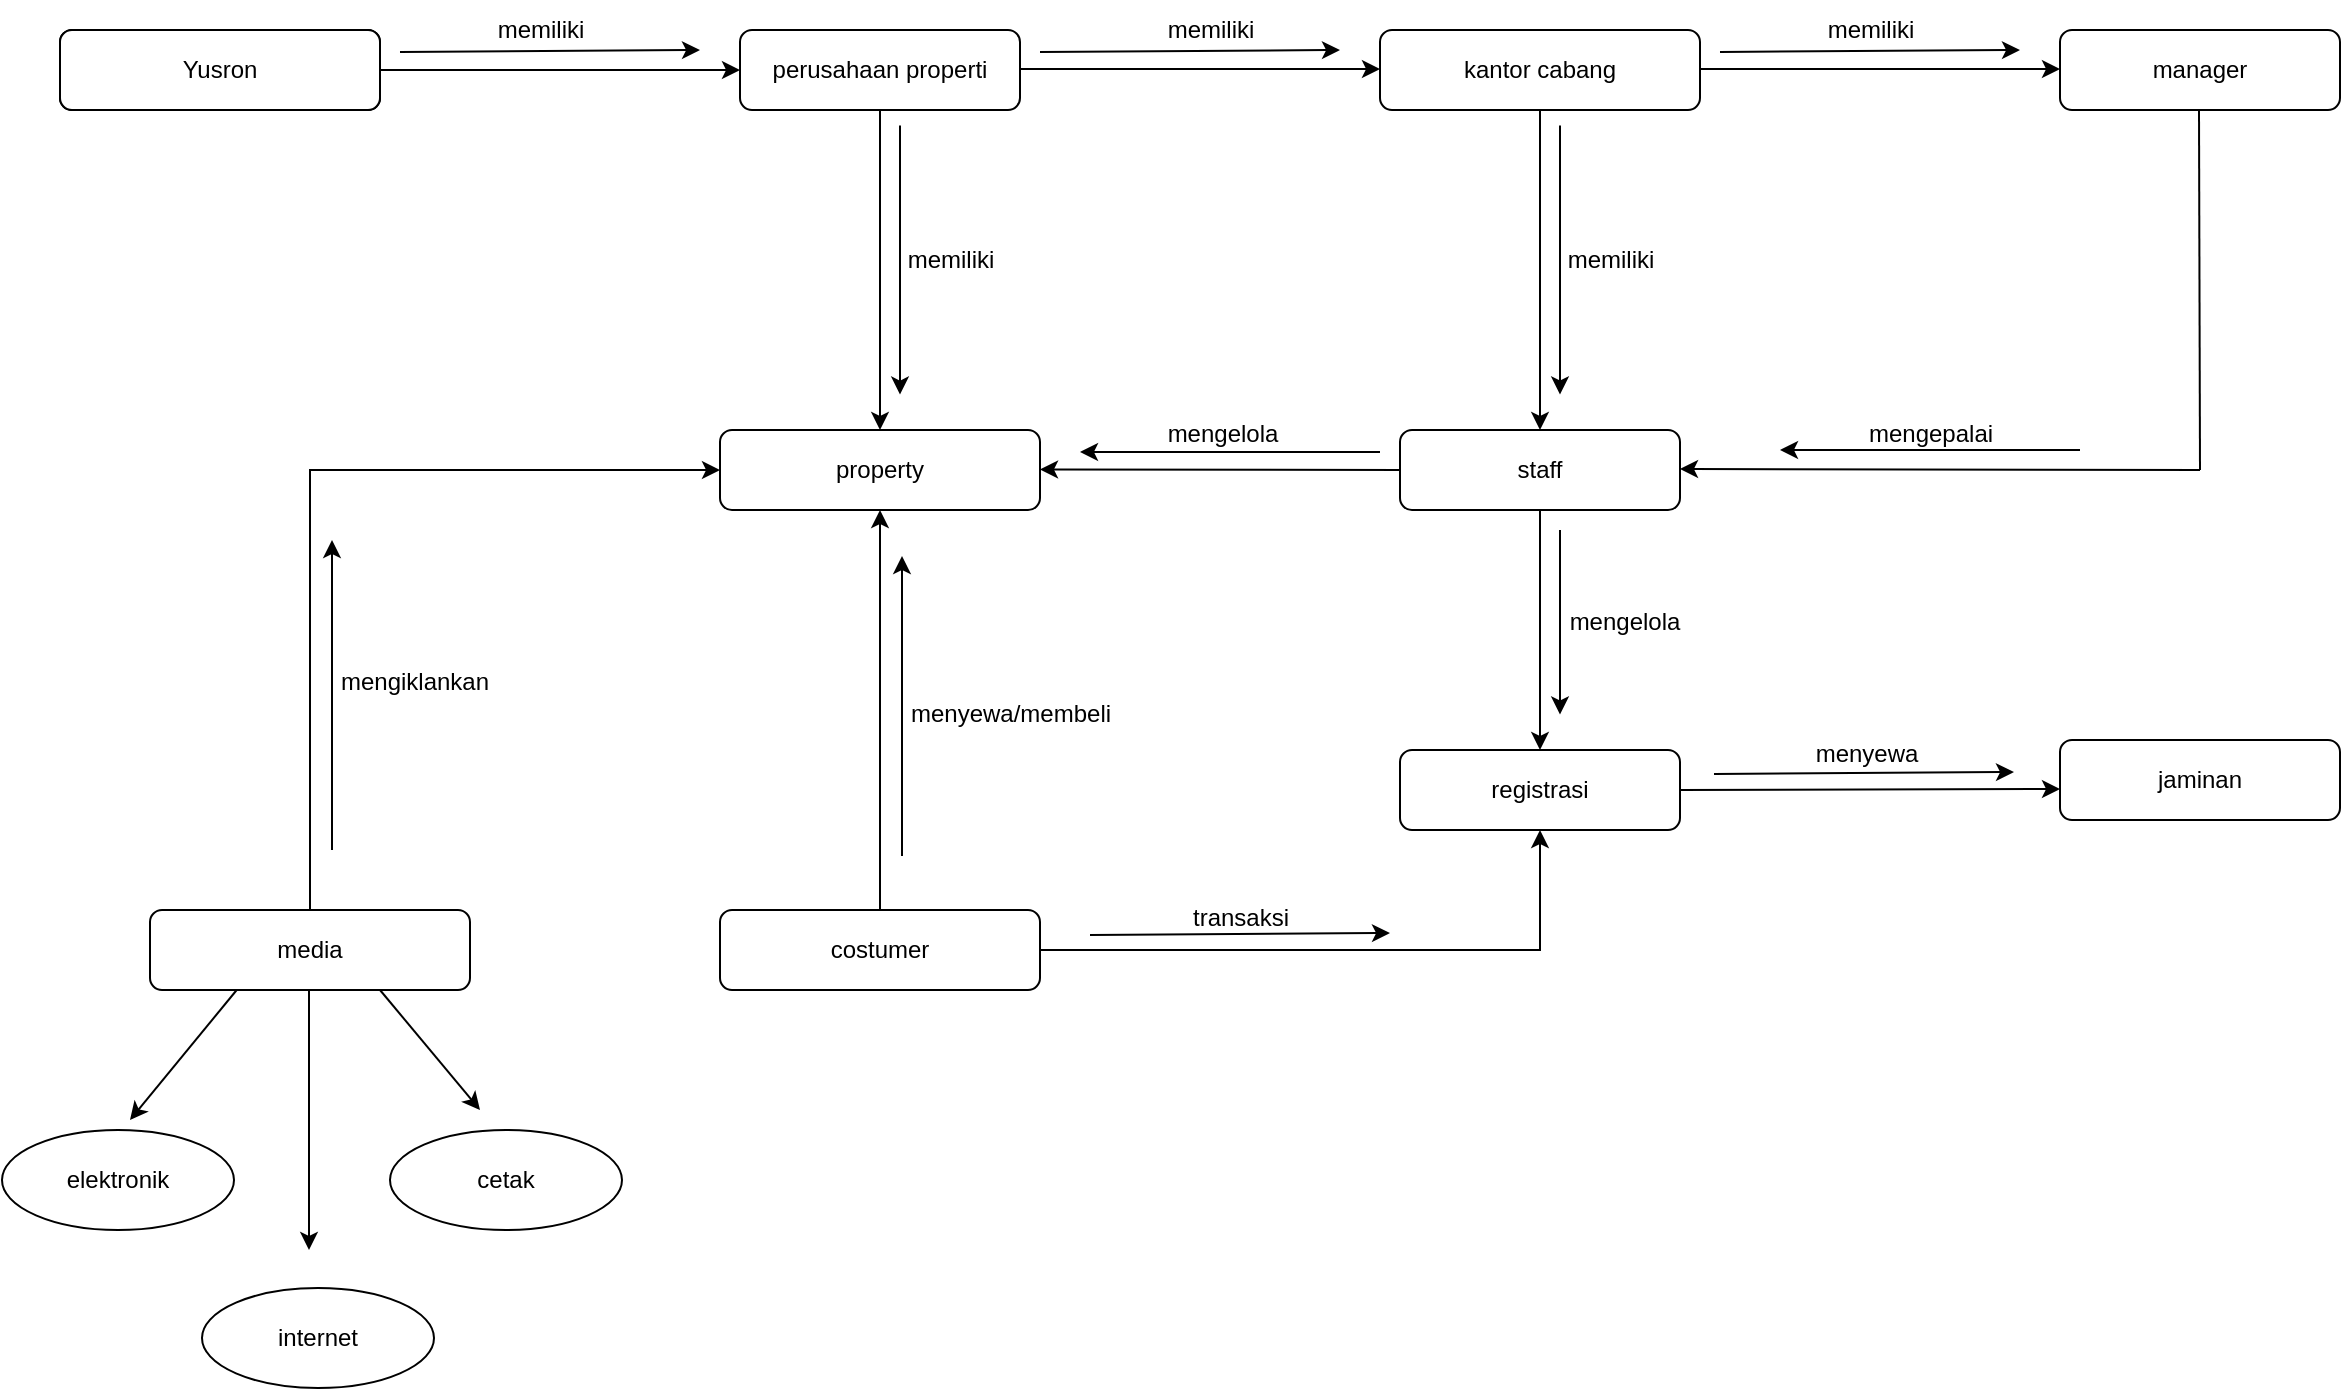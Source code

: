 <mxfile version="21.0.2" type="github"><diagram name="Page-1" id="NfiXUJc8mGAJxhe5oF6O"><mxGraphModel dx="1257" dy="691" grid="1" gridSize="10" guides="1" tooltips="1" connect="1" arrows="1" fold="1" page="0" pageScale="1" pageWidth="827" pageHeight="1169" math="0" shadow="0"><root><mxCell id="0"/><mxCell id="1" parent="0"/><mxCell id="bO_UOVRKK739ylqkNJcy-105" value="" style="endArrow=classic;html=1;rounded=0;" edge="1" parent="1"><mxGeometry width="50" height="50" relative="1" as="geometry"><mxPoint x="170" y="518" as="sourcePoint"/><mxPoint x="115" y="585" as="targetPoint"/></mxGeometry></mxCell><mxCell id="bO_UOVRKK739ylqkNJcy-1" value="Yusron" style="rounded=1;whiteSpace=wrap;html=1;strokeColor=#000000;" vertex="1" parent="1"><mxGeometry x="80" y="40" width="160" height="40" as="geometry"/></mxCell><mxCell id="bO_UOVRKK739ylqkNJcy-4" value="" style="endArrow=classic;html=1;rounded=0;exitX=0.429;exitY=1.033;exitDx=0;exitDy=0;exitPerimeter=0;" edge="1" parent="1"><mxGeometry width="50" height="50" relative="1" as="geometry"><mxPoint x="250.0" y="50.99" as="sourcePoint"/><mxPoint x="400" y="50" as="targetPoint"/></mxGeometry></mxCell><mxCell id="bO_UOVRKK739ylqkNJcy-24" style="edgeStyle=orthogonalEdgeStyle;rounded=0;orthogonalLoop=1;jettySize=auto;html=1;exitX=1;exitY=0.5;exitDx=0;exitDy=0;entryX=0;entryY=0.5;entryDx=0;entryDy=0;" edge="1" parent="1" source="bO_UOVRKK739ylqkNJcy-9" target="bO_UOVRKK739ylqkNJcy-23"><mxGeometry relative="1" as="geometry"/></mxCell><mxCell id="bO_UOVRKK739ylqkNJcy-9" value="Yusron" style="rounded=1;whiteSpace=wrap;html=1;strokeColor=#000000;" vertex="1" parent="1"><mxGeometry x="80" y="40" width="160" height="40" as="geometry"/></mxCell><mxCell id="bO_UOVRKK739ylqkNJcy-32" style="edgeStyle=orthogonalEdgeStyle;rounded=0;orthogonalLoop=1;jettySize=auto;html=1;exitX=0.5;exitY=1;exitDx=0;exitDy=0;entryX=0.5;entryY=0;entryDx=0;entryDy=0;" edge="1" parent="1" source="bO_UOVRKK739ylqkNJcy-13" target="bO_UOVRKK739ylqkNJcy-34"><mxGeometry relative="1" as="geometry"><mxPoint x="820" y="230" as="targetPoint"/></mxGeometry></mxCell><mxCell id="bO_UOVRKK739ylqkNJcy-13" value="kantor cabang" style="rounded=1;whiteSpace=wrap;html=1;strokeColor=#000000;" vertex="1" parent="1"><mxGeometry x="740" y="40" width="160" height="40" as="geometry"/></mxCell><mxCell id="bO_UOVRKK739ylqkNJcy-26" style="edgeStyle=orthogonalEdgeStyle;rounded=0;orthogonalLoop=1;jettySize=auto;html=1;exitX=0.5;exitY=1;exitDx=0;exitDy=0;" edge="1" parent="1" source="bO_UOVRKK739ylqkNJcy-23"><mxGeometry relative="1" as="geometry"><mxPoint x="490" y="240" as="targetPoint"/></mxGeometry></mxCell><mxCell id="bO_UOVRKK739ylqkNJcy-23" value="perusahaan properti" style="rounded=1;whiteSpace=wrap;html=1;" vertex="1" parent="1"><mxGeometry x="420" y="40" width="140" height="40" as="geometry"/></mxCell><mxCell id="bO_UOVRKK739ylqkNJcy-25" value="memiliki" style="text;html=1;align=center;verticalAlign=middle;resizable=0;points=[];autosize=1;strokeColor=none;fillColor=none;" vertex="1" parent="1"><mxGeometry x="285" y="25" width="70" height="30" as="geometry"/></mxCell><mxCell id="bO_UOVRKK739ylqkNJcy-27" value="property" style="rounded=1;whiteSpace=wrap;html=1;strokeColor=#000000;" vertex="1" parent="1"><mxGeometry x="410" y="240" width="160" height="40" as="geometry"/></mxCell><mxCell id="bO_UOVRKK739ylqkNJcy-28" value="memiliki" style="text;html=1;align=center;verticalAlign=middle;resizable=0;points=[];autosize=1;strokeColor=none;fillColor=none;" vertex="1" parent="1"><mxGeometry x="490" y="140" width="70" height="30" as="geometry"/></mxCell><mxCell id="bO_UOVRKK739ylqkNJcy-29" style="edgeStyle=orthogonalEdgeStyle;rounded=0;orthogonalLoop=1;jettySize=auto;html=1;exitX=1;exitY=0.5;exitDx=0;exitDy=0;entryX=0;entryY=0.5;entryDx=0;entryDy=0;" edge="1" parent="1"><mxGeometry relative="1" as="geometry"><mxPoint x="560" y="59.5" as="sourcePoint"/><mxPoint x="740" y="59.5" as="targetPoint"/></mxGeometry></mxCell><mxCell id="bO_UOVRKK739ylqkNJcy-30" value="memiliki" style="text;html=1;align=center;verticalAlign=middle;resizable=0;points=[];autosize=1;strokeColor=none;fillColor=none;" vertex="1" parent="1"><mxGeometry x="620" y="25" width="70" height="30" as="geometry"/></mxCell><mxCell id="bO_UOVRKK739ylqkNJcy-31" value="" style="endArrow=classic;html=1;rounded=0;exitX=0.429;exitY=1.033;exitDx=0;exitDy=0;exitPerimeter=0;" edge="1" parent="1"><mxGeometry width="50" height="50" relative="1" as="geometry"><mxPoint x="570" y="50.99" as="sourcePoint"/><mxPoint x="720" y="50" as="targetPoint"/></mxGeometry></mxCell><mxCell id="bO_UOVRKK739ylqkNJcy-79" style="edgeStyle=orthogonalEdgeStyle;rounded=0;orthogonalLoop=1;jettySize=auto;html=1;exitX=0.5;exitY=1;exitDx=0;exitDy=0;" edge="1" parent="1" source="bO_UOVRKK739ylqkNJcy-34"><mxGeometry relative="1" as="geometry"><mxPoint x="820" y="400" as="targetPoint"/></mxGeometry></mxCell><mxCell id="bO_UOVRKK739ylqkNJcy-34" value="staff" style="rounded=1;whiteSpace=wrap;html=1;" vertex="1" parent="1"><mxGeometry x="750" y="240" width="140" height="40" as="geometry"/></mxCell><mxCell id="bO_UOVRKK739ylqkNJcy-36" value="memiliki" style="text;html=1;align=center;verticalAlign=middle;resizable=0;points=[];autosize=1;strokeColor=none;fillColor=none;" vertex="1" parent="1"><mxGeometry x="820" y="140" width="70" height="30" as="geometry"/></mxCell><mxCell id="bO_UOVRKK739ylqkNJcy-38" value="manager" style="rounded=1;whiteSpace=wrap;html=1;" vertex="1" parent="1"><mxGeometry x="1080" y="40" width="140" height="40" as="geometry"/></mxCell><mxCell id="bO_UOVRKK739ylqkNJcy-39" style="edgeStyle=orthogonalEdgeStyle;rounded=0;orthogonalLoop=1;jettySize=auto;html=1;exitX=1;exitY=0.5;exitDx=0;exitDy=0;entryX=0;entryY=0.5;entryDx=0;entryDy=0;" edge="1" parent="1"><mxGeometry relative="1" as="geometry"><mxPoint x="900" y="59.5" as="sourcePoint"/><mxPoint x="1080" y="59.5" as="targetPoint"/></mxGeometry></mxCell><mxCell id="bO_UOVRKK739ylqkNJcy-40" value="" style="endArrow=classic;html=1;rounded=0;exitX=0.429;exitY=1.033;exitDx=0;exitDy=0;exitPerimeter=0;" edge="1" parent="1"><mxGeometry width="50" height="50" relative="1" as="geometry"><mxPoint x="500" y="87.75" as="sourcePoint"/><mxPoint x="500" y="222.26" as="targetPoint"/></mxGeometry></mxCell><mxCell id="bO_UOVRKK739ylqkNJcy-41" value="" style="endArrow=classic;html=1;rounded=0;exitX=0.429;exitY=1.033;exitDx=0;exitDy=0;exitPerimeter=0;" edge="1" parent="1"><mxGeometry width="50" height="50" relative="1" as="geometry"><mxPoint x="830" y="87.74" as="sourcePoint"/><mxPoint x="830" y="222.25" as="targetPoint"/></mxGeometry></mxCell><mxCell id="bO_UOVRKK739ylqkNJcy-42" value="" style="endArrow=classic;html=1;rounded=0;exitX=0.429;exitY=1.033;exitDx=0;exitDy=0;exitPerimeter=0;" edge="1" parent="1"><mxGeometry width="50" height="50" relative="1" as="geometry"><mxPoint x="910" y="50.99" as="sourcePoint"/><mxPoint x="1060" y="50" as="targetPoint"/></mxGeometry></mxCell><mxCell id="bO_UOVRKK739ylqkNJcy-43" value="memiliki" style="text;html=1;align=center;verticalAlign=middle;resizable=0;points=[];autosize=1;strokeColor=none;fillColor=none;" vertex="1" parent="1"><mxGeometry x="950" y="25" width="70" height="30" as="geometry"/></mxCell><mxCell id="bO_UOVRKK739ylqkNJcy-46" value="" style="endArrow=classic;html=1;rounded=0;" edge="1" parent="1"><mxGeometry width="50" height="50" relative="1" as="geometry"><mxPoint x="1150" y="260" as="sourcePoint"/><mxPoint x="890" y="259.5" as="targetPoint"/></mxGeometry></mxCell><mxCell id="bO_UOVRKK739ylqkNJcy-49" value="" style="endArrow=none;html=1;rounded=0;" edge="1" parent="1"><mxGeometry width="50" height="50" relative="1" as="geometry"><mxPoint x="1150" y="260" as="sourcePoint"/><mxPoint x="1149.5" y="80" as="targetPoint"/></mxGeometry></mxCell><mxCell id="bO_UOVRKK739ylqkNJcy-52" value="mengepalai" style="text;html=1;align=center;verticalAlign=middle;resizable=0;points=[];autosize=1;strokeColor=none;fillColor=none;" vertex="1" parent="1"><mxGeometry x="970" y="227" width="90" height="30" as="geometry"/></mxCell><mxCell id="bO_UOVRKK739ylqkNJcy-57" value="" style="endArrow=classic;html=1;rounded=0;" edge="1" parent="1"><mxGeometry width="50" height="50" relative="1" as="geometry"><mxPoint x="750" y="260" as="sourcePoint"/><mxPoint x="570" y="259.76" as="targetPoint"/></mxGeometry></mxCell><mxCell id="bO_UOVRKK739ylqkNJcy-58" value="" style="endArrow=classic;html=1;rounded=0;" edge="1" parent="1"><mxGeometry width="50" height="50" relative="1" as="geometry"><mxPoint x="740" y="251" as="sourcePoint"/><mxPoint x="590" y="251" as="targetPoint"/></mxGeometry></mxCell><mxCell id="bO_UOVRKK739ylqkNJcy-59" value="mengelola" style="text;html=1;align=center;verticalAlign=middle;resizable=0;points=[];autosize=1;strokeColor=none;fillColor=none;" vertex="1" parent="1"><mxGeometry x="621" y="227" width="80" height="30" as="geometry"/></mxCell><mxCell id="bO_UOVRKK739ylqkNJcy-61" value="" style="endArrow=classic;html=1;rounded=0;" edge="1" parent="1"><mxGeometry width="50" height="50" relative="1" as="geometry"><mxPoint x="1090" y="250" as="sourcePoint"/><mxPoint x="940" y="250" as="targetPoint"/></mxGeometry></mxCell><mxCell id="bO_UOVRKK739ylqkNJcy-81" style="edgeStyle=orthogonalEdgeStyle;rounded=0;orthogonalLoop=1;jettySize=auto;html=1;exitX=1;exitY=0.5;exitDx=0;exitDy=0;entryX=0.5;entryY=1;entryDx=0;entryDy=0;" edge="1" parent="1" source="bO_UOVRKK739ylqkNJcy-63" target="bO_UOVRKK739ylqkNJcy-80"><mxGeometry relative="1" as="geometry"><mxPoint x="820" y="450" as="targetPoint"/></mxGeometry></mxCell><mxCell id="bO_UOVRKK739ylqkNJcy-99" style="edgeStyle=orthogonalEdgeStyle;rounded=0;orthogonalLoop=1;jettySize=auto;html=1;exitX=0.5;exitY=0;exitDx=0;exitDy=0;entryX=0.5;entryY=1;entryDx=0;entryDy=0;" edge="1" parent="1" source="bO_UOVRKK739ylqkNJcy-63" target="bO_UOVRKK739ylqkNJcy-27"><mxGeometry relative="1" as="geometry"/></mxCell><mxCell id="bO_UOVRKK739ylqkNJcy-63" value="costumer" style="rounded=1;whiteSpace=wrap;html=1;strokeColor=#000000;" vertex="1" parent="1"><mxGeometry x="410" y="480" width="160" height="40" as="geometry"/></mxCell><mxCell id="bO_UOVRKK739ylqkNJcy-65" value="menyewa/membeli" style="text;html=1;align=center;verticalAlign=middle;resizable=0;points=[];autosize=1;strokeColor=none;fillColor=none;" vertex="1" parent="1"><mxGeometry x="495" y="367" width="120" height="30" as="geometry"/></mxCell><mxCell id="bO_UOVRKK739ylqkNJcy-80" value="registrasi" style="rounded=1;whiteSpace=wrap;html=1;" vertex="1" parent="1"><mxGeometry x="750" y="400" width="140" height="40" as="geometry"/></mxCell><mxCell id="bO_UOVRKK739ylqkNJcy-83" value="" style="endArrow=classic;html=1;rounded=0;" edge="1" parent="1"><mxGeometry width="50" height="50" relative="1" as="geometry"><mxPoint x="830" y="290" as="sourcePoint"/><mxPoint x="830" y="382.25" as="targetPoint"/></mxGeometry></mxCell><mxCell id="bO_UOVRKK739ylqkNJcy-84" value="mengelola" style="text;html=1;align=center;verticalAlign=middle;resizable=0;points=[];autosize=1;strokeColor=none;fillColor=none;" vertex="1" parent="1"><mxGeometry x="822" y="321" width="80" height="30" as="geometry"/></mxCell><mxCell id="bO_UOVRKK739ylqkNJcy-85" value="transaksi" style="text;html=1;align=center;verticalAlign=middle;resizable=0;points=[];autosize=1;strokeColor=none;fillColor=none;" vertex="1" parent="1"><mxGeometry x="635" y="469" width="70" height="30" as="geometry"/></mxCell><mxCell id="bO_UOVRKK739ylqkNJcy-86" value="" style="endArrow=classic;html=1;rounded=0;exitX=0.429;exitY=1.033;exitDx=0;exitDy=0;exitPerimeter=0;" edge="1" parent="1"><mxGeometry width="50" height="50" relative="1" as="geometry"><mxPoint x="595" y="492.49" as="sourcePoint"/><mxPoint x="745" y="491.5" as="targetPoint"/></mxGeometry></mxCell><mxCell id="bO_UOVRKK739ylqkNJcy-88" value="jaminan" style="rounded=1;whiteSpace=wrap;html=1;" vertex="1" parent="1"><mxGeometry x="1080" y="395" width="140" height="40" as="geometry"/></mxCell><mxCell id="bO_UOVRKK739ylqkNJcy-89" style="edgeStyle=orthogonalEdgeStyle;rounded=0;orthogonalLoop=1;jettySize=auto;html=1;exitX=1;exitY=0.5;exitDx=0;exitDy=0;entryX=0;entryY=0.5;entryDx=0;entryDy=0;" edge="1" parent="1" source="bO_UOVRKK739ylqkNJcy-80"><mxGeometry relative="1" as="geometry"><mxPoint x="900" y="419.5" as="sourcePoint"/><mxPoint x="1080" y="419.5" as="targetPoint"/></mxGeometry></mxCell><mxCell id="bO_UOVRKK739ylqkNJcy-90" value="" style="endArrow=classic;html=1;rounded=0;exitX=0.429;exitY=1.033;exitDx=0;exitDy=0;exitPerimeter=0;" edge="1" parent="1"><mxGeometry width="50" height="50" relative="1" as="geometry"><mxPoint x="907" y="411.99" as="sourcePoint"/><mxPoint x="1057" y="411" as="targetPoint"/></mxGeometry></mxCell><mxCell id="bO_UOVRKK739ylqkNJcy-91" value="menyewa" style="text;html=1;align=center;verticalAlign=middle;resizable=0;points=[];autosize=1;strokeColor=none;fillColor=none;" vertex="1" parent="1"><mxGeometry x="948" y="387" width="70" height="30" as="geometry"/></mxCell><mxCell id="bO_UOVRKK739ylqkNJcy-98" style="edgeStyle=orthogonalEdgeStyle;rounded=0;orthogonalLoop=1;jettySize=auto;html=1;exitX=0.5;exitY=0;exitDx=0;exitDy=0;entryX=0;entryY=0.5;entryDx=0;entryDy=0;" edge="1" parent="1" source="bO_UOVRKK739ylqkNJcy-94" target="bO_UOVRKK739ylqkNJcy-27"><mxGeometry relative="1" as="geometry"/></mxCell><mxCell id="bO_UOVRKK739ylqkNJcy-94" value="media" style="rounded=1;whiteSpace=wrap;html=1;strokeColor=#000000;" vertex="1" parent="1"><mxGeometry x="125" y="480" width="160" height="40" as="geometry"/></mxCell><mxCell id="bO_UOVRKK739ylqkNJcy-95" value="" style="endArrow=classic;html=1;rounded=0;" edge="1" parent="1"><mxGeometry width="50" height="50" relative="1" as="geometry"><mxPoint x="216" y="450" as="sourcePoint"/><mxPoint x="216" y="295" as="targetPoint"/></mxGeometry></mxCell><mxCell id="bO_UOVRKK739ylqkNJcy-96" value="mengiklankan" style="text;html=1;align=center;verticalAlign=middle;resizable=0;points=[];autosize=1;strokeColor=none;fillColor=none;" vertex="1" parent="1"><mxGeometry x="207" y="351" width="100" height="30" as="geometry"/></mxCell><mxCell id="bO_UOVRKK739ylqkNJcy-100" value="" style="endArrow=classic;html=1;rounded=0;" edge="1" parent="1"><mxGeometry width="50" height="50" relative="1" as="geometry"><mxPoint x="501" y="453" as="sourcePoint"/><mxPoint x="501" y="303" as="targetPoint"/></mxGeometry></mxCell><mxCell id="bO_UOVRKK739ylqkNJcy-101" value="" style="endArrow=classic;html=1;rounded=0;" edge="1" parent="1"><mxGeometry width="50" height="50" relative="1" as="geometry"><mxPoint x="204.5" y="520" as="sourcePoint"/><mxPoint x="204.5" y="650" as="targetPoint"/></mxGeometry></mxCell><mxCell id="bO_UOVRKK739ylqkNJcy-102" value="cetak" style="ellipse;whiteSpace=wrap;html=1;" vertex="1" parent="1"><mxGeometry x="245" y="590" width="116" height="50" as="geometry"/></mxCell><mxCell id="bO_UOVRKK739ylqkNJcy-103" value="" style="endArrow=classic;html=1;rounded=0;" edge="1" parent="1"><mxGeometry width="50" height="50" relative="1" as="geometry"><mxPoint x="240" y="520" as="sourcePoint"/><mxPoint x="290" y="580" as="targetPoint"/></mxGeometry></mxCell><mxCell id="bO_UOVRKK739ylqkNJcy-104" value="internet" style="ellipse;whiteSpace=wrap;html=1;" vertex="1" parent="1"><mxGeometry x="151" y="669" width="116" height="50" as="geometry"/></mxCell><mxCell id="bO_UOVRKK739ylqkNJcy-106" value="elektronik" style="ellipse;whiteSpace=wrap;html=1;" vertex="1" parent="1"><mxGeometry x="51" y="590" width="116" height="50" as="geometry"/></mxCell></root></mxGraphModel></diagram></mxfile>